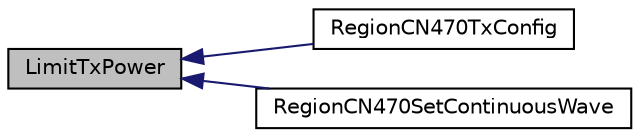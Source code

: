 digraph "LimitTxPower"
{
  edge [fontname="Helvetica",fontsize="10",labelfontname="Helvetica",labelfontsize="10"];
  node [fontname="Helvetica",fontsize="10",shape=record];
  rankdir="LR";
  Node13 [label="LimitTxPower",height=0.2,width=0.4,color="black", fillcolor="grey75", style="filled", fontcolor="black"];
  Node13 -> Node14 [dir="back",color="midnightblue",fontsize="10",style="solid",fontname="Helvetica"];
  Node14 [label="RegionCN470TxConfig",height=0.2,width=0.4,color="black", fillcolor="white", style="filled",URL="$group___r_e_g_i_o_n_c_n470.html#ga2de0fae78c1759fec62a835b0fcb3829",tooltip="TX configuration. "];
  Node13 -> Node15 [dir="back",color="midnightblue",fontsize="10",style="solid",fontname="Helvetica"];
  Node15 [label="RegionCN470SetContinuousWave",height=0.2,width=0.4,color="black", fillcolor="white", style="filled",URL="$group___r_e_g_i_o_n_c_n470.html#ga0a1e509012a913631470e9801cc972bd",tooltip="Sets the radio into continuous wave mode. "];
}
